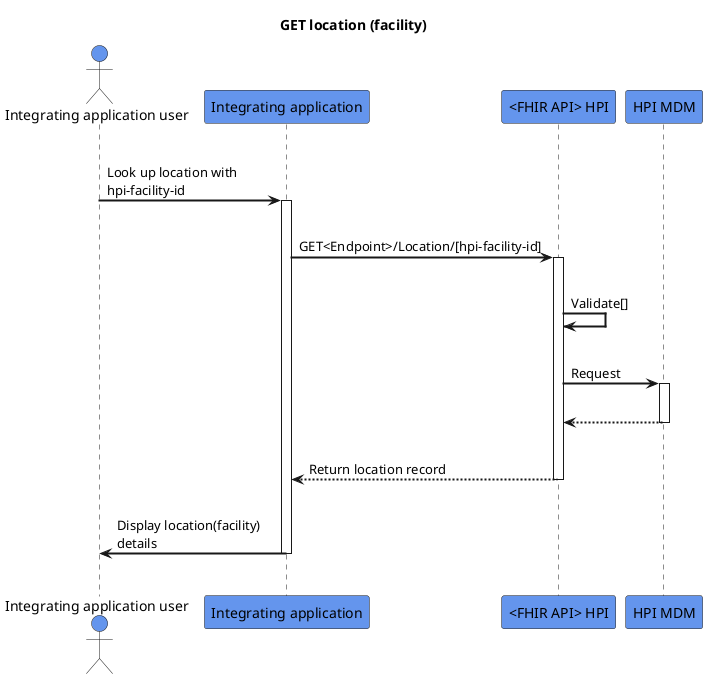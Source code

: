 @startuml
skinparam sequenceArrowThickness 2
skinparam roundcorner 5
skinparam maxmessagesize 180
skinparam sequenceParticipant bold
title GET location (facility) 
actor "Integrating application user" as User #CornflowerBlue
participant "Integrating application" as A #CornflowerBlue
participant "<FHIR API> HPI" as B #CornflowerBlue
participant "HPI MDM" as C #CornflowerBlue
|||
User -> A: Look up location with hpi-facility-id
activate A
|||
A -> B: GET<Endpoint>/Location/[hpi-facility-id]
activate B
|||
B -> B: Validate[]
|||
B -> C: Request
activate C
|||

C -[dashed]-> B:  
deactivate C
|||
B -[dashed]-> A:Return location record
deactivate B
|||
A -> User: Display location(facility) details
deactivate A
|||
@enduml
